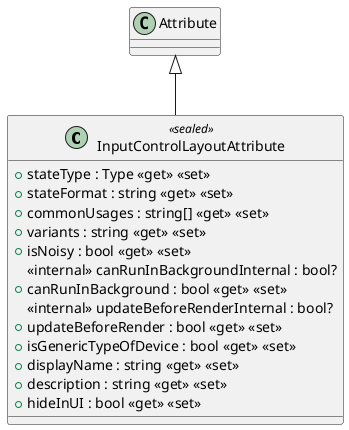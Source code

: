 @startuml
class InputControlLayoutAttribute <<sealed>> {
    + stateType : Type <<get>> <<set>>
    + stateFormat : string <<get>> <<set>>
    + commonUsages : string[] <<get>> <<set>>
    + variants : string <<get>> <<set>>
    + isNoisy : bool <<get>> <<set>>
    <<internal>> canRunInBackgroundInternal : bool?
    + canRunInBackground : bool <<get>> <<set>>
    <<internal>> updateBeforeRenderInternal : bool?
    + updateBeforeRender : bool <<get>> <<set>>
    + isGenericTypeOfDevice : bool <<get>> <<set>>
    + displayName : string <<get>> <<set>>
    + description : string <<get>> <<set>>
    + hideInUI : bool <<get>> <<set>>
}
Attribute <|-- InputControlLayoutAttribute
@enduml

